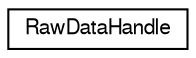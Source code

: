 digraph "Graphical Class Hierarchy"
{
  edge [fontname="FreeSans",fontsize="10",labelfontname="FreeSans",labelfontsize="10"];
  node [fontname="FreeSans",fontsize="10",shape=record];
  rankdir="LR";
  Node1 [label="RawDataHandle",height=0.2,width=0.4,color="black", fillcolor="white", style="filled",URL="$struct_raw_data_handle.html"];
}
